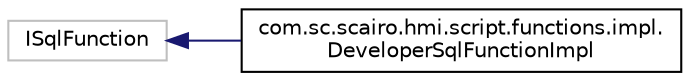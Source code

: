 digraph "Graphical Class Hierarchy"
{
 // LATEX_PDF_SIZE
  edge [fontname="Helvetica",fontsize="10",labelfontname="Helvetica",labelfontsize="10"];
  node [fontname="Helvetica",fontsize="10",shape=record];
  rankdir="LR";
  Node367 [label="ISqlFunction",height=0.2,width=0.4,color="grey75", fillcolor="white", style="filled",tooltip=" "];
  Node367 -> Node0 [dir="back",color="midnightblue",fontsize="10",style="solid",fontname="Helvetica"];
  Node0 [label="com.sc.scairo.hmi.script.functions.impl.\lDeveloperSqlFunctionImpl",height=0.2,width=0.4,color="black", fillcolor="white", style="filled",URL="$classcom_1_1sc_1_1scairo_1_1hmi_1_1script_1_1functions_1_1impl_1_1_developer_sql_function_impl.html",tooltip=" "];
}
